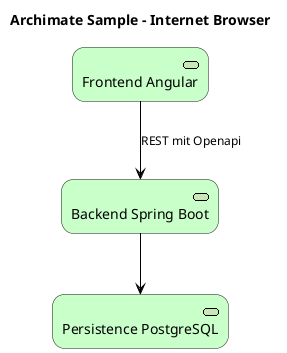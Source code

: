 @startuml
!include <archimate/Archimate>

title Archimate Sample - Internet Browser

' Elements

Technology_Service(frontend, "Frontend Angular")
Technology_Service(backend, "Backend Spring Boot")
Technology_Service(database, "Persistence PostgreSQL")

'Relationships
frontend--> backend: REST mit Openapi
backend --> database
@enduml
